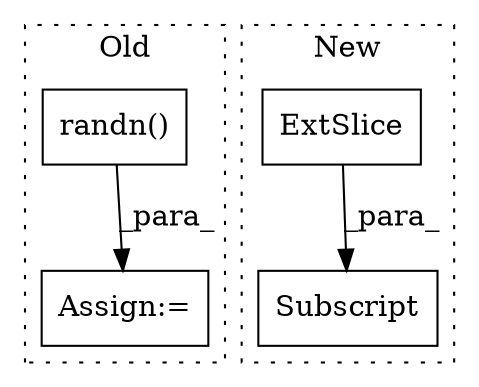 digraph G {
subgraph cluster0 {
1 [label="randn()" a="75" s="30271,30292" l="16,1" shape="box"];
4 [label="Assign:=" a="68" s="30764" l="3" shape="box"];
label = "Old";
style="dotted";
}
subgraph cluster1 {
2 [label="ExtSlice" a="85" s="31001" l="4" shape="box"];
3 [label="Subscript" a="63" s="31001,0" l="19,0" shape="box"];
label = "New";
style="dotted";
}
1 -> 4 [label="_para_"];
2 -> 3 [label="_para_"];
}